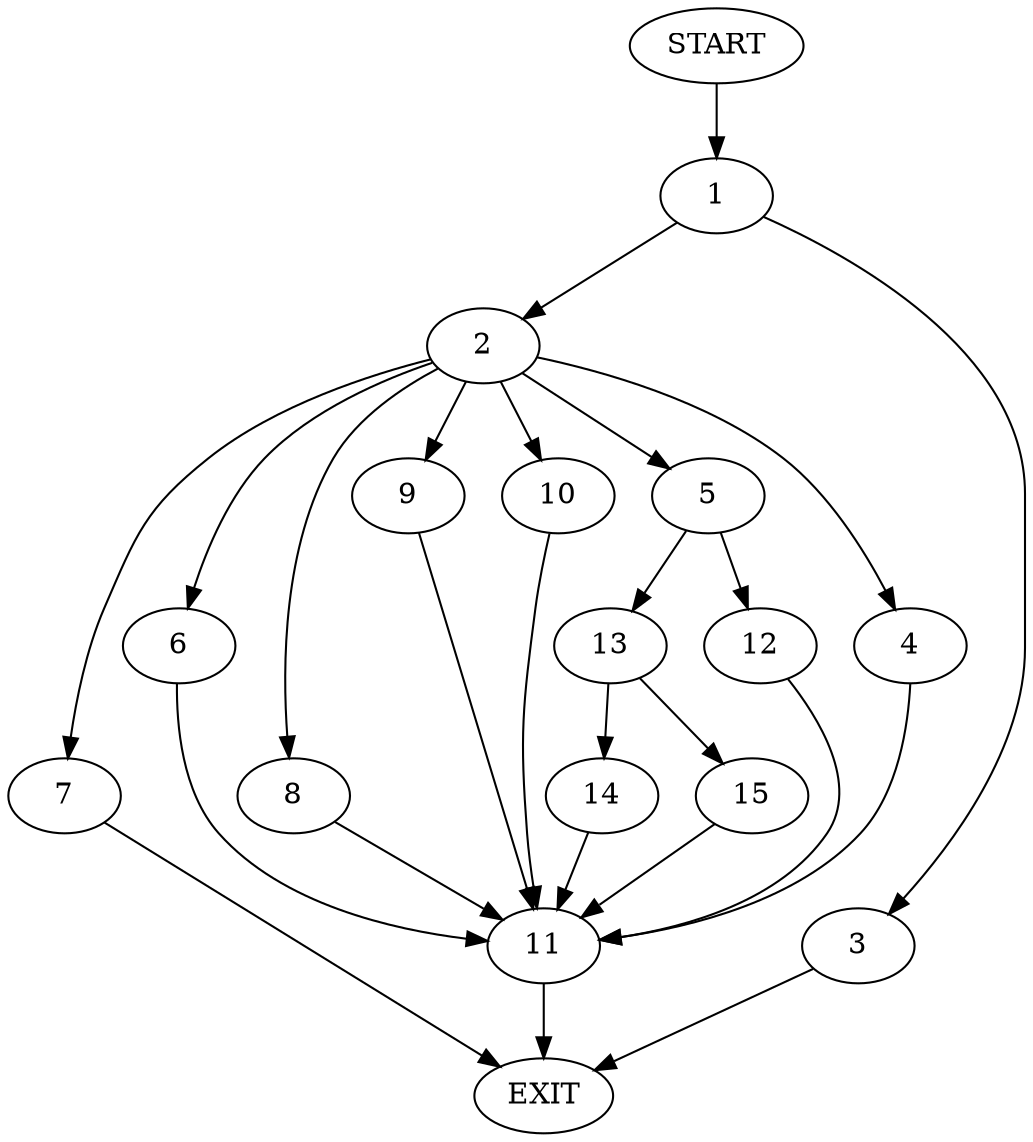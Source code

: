 digraph {
0 [label="START"]
16 [label="EXIT"]
0 -> 1
1 -> 2
1 -> 3
3 -> 16
2 -> 4
2 -> 5
2 -> 6
2 -> 7
2 -> 8
2 -> 9
2 -> 10
7 -> 16
4 -> 11
6 -> 11
9 -> 11
10 -> 11
5 -> 12
5 -> 13
8 -> 11
11 -> 16
13 -> 14
13 -> 15
12 -> 11
14 -> 11
15 -> 11
}
